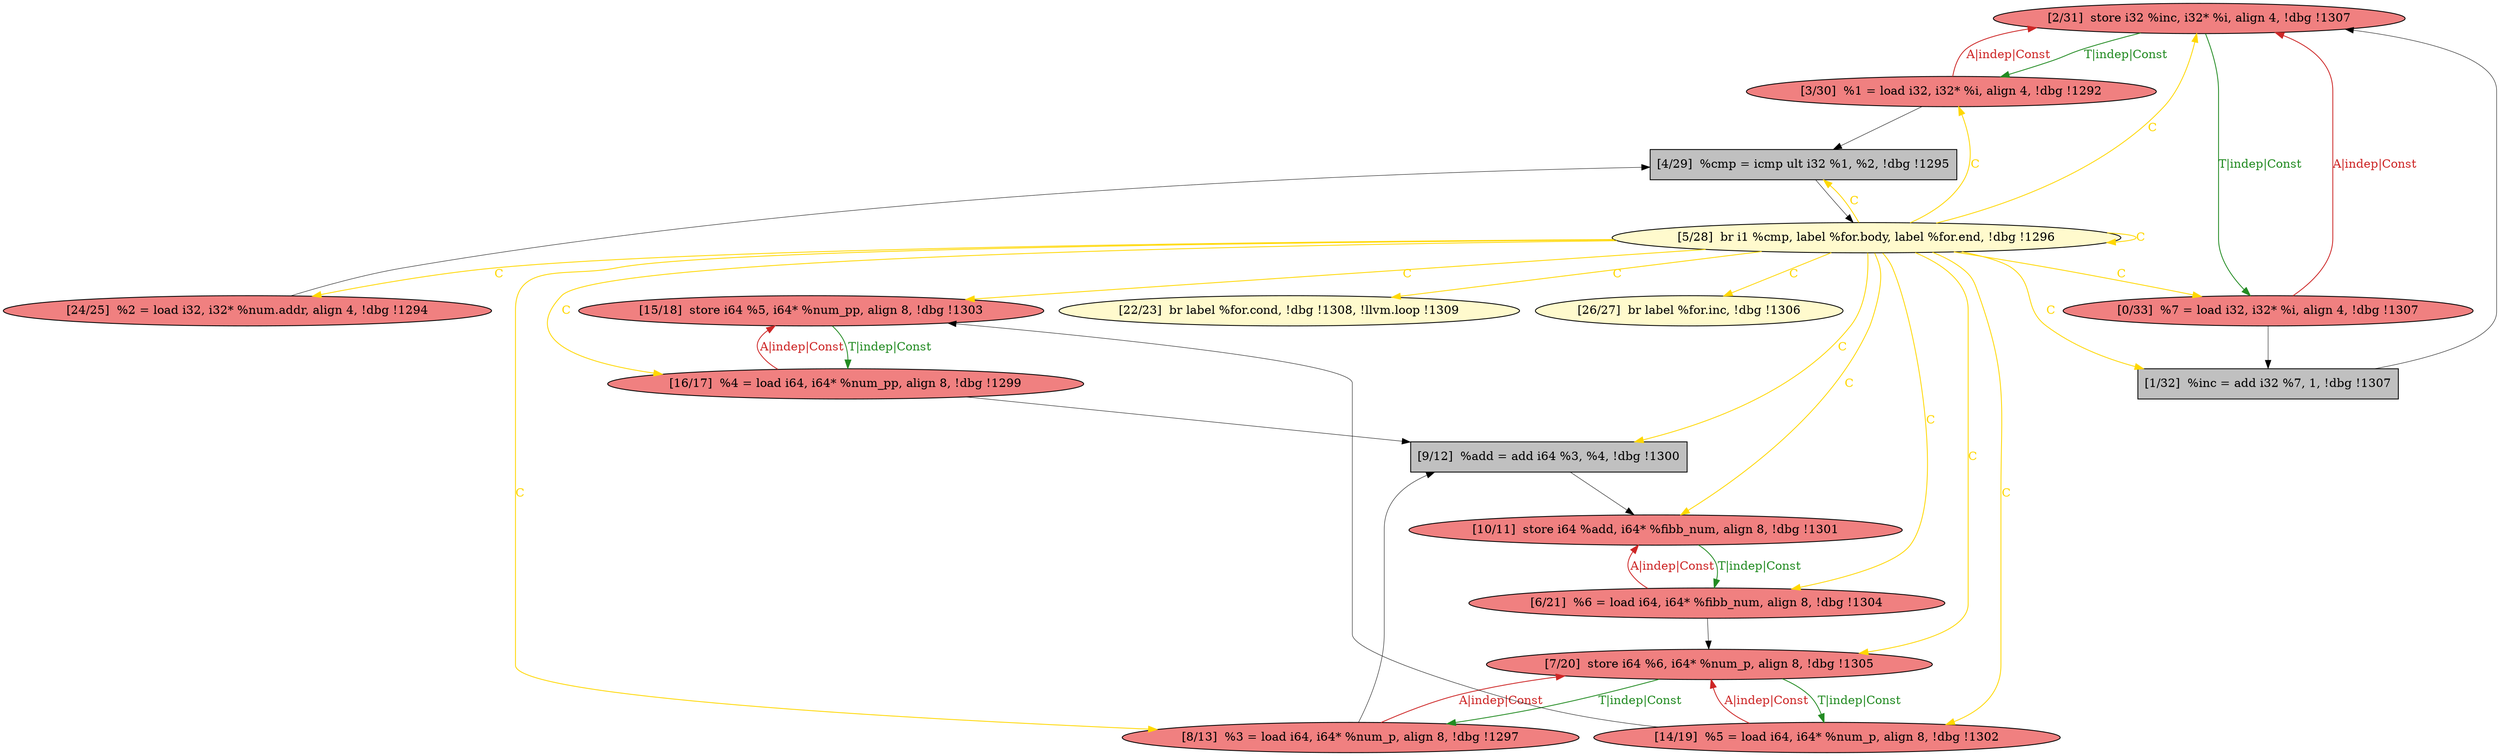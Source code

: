 
digraph G {


node208 [fillcolor=lightcoral,label="[2/31]  store i32 %inc, i32* %i, align 4, !dbg !1307",shape=ellipse,style=filled ]
node197 [fillcolor=lightcoral,label="[7/20]  store i64 %6, i64* %num_p, align 8, !dbg !1305",shape=ellipse,style=filled ]
node192 [fillcolor=lightcoral,label="[0/33]  %7 = load i32, i32* %i, align 4, !dbg !1307",shape=ellipse,style=filled ]
node199 [fillcolor=lemonchiffon,label="[22/23]  br label %for.cond, !dbg !1308, !llvm.loop !1309",shape=ellipse,style=filled ]
node204 [fillcolor=grey,label="[1/32]  %inc = add i32 %7, 1, !dbg !1307",shape=rectangle,style=filled ]
node196 [fillcolor=lightcoral,label="[8/13]  %3 = load i64, i64* %num_p, align 8, !dbg !1297",shape=ellipse,style=filled ]
node206 [fillcolor=lightcoral,label="[6/21]  %6 = load i64, i64* %fibb_num, align 8, !dbg !1304",shape=ellipse,style=filled ]
node193 [fillcolor=lightcoral,label="[10/11]  store i64 %add, i64* %fibb_num, align 8, !dbg !1301",shape=ellipse,style=filled ]
node200 [fillcolor=lightcoral,label="[14/19]  %5 = load i64, i64* %num_p, align 8, !dbg !1302",shape=ellipse,style=filled ]
node201 [fillcolor=lightcoral,label="[3/30]  %1 = load i32, i32* %i, align 4, !dbg !1292",shape=ellipse,style=filled ]
node202 [fillcolor=lightcoral,label="[24/25]  %2 = load i32, i32* %num.addr, align 4, !dbg !1294",shape=ellipse,style=filled ]
node207 [fillcolor=lemonchiffon,label="[26/27]  br label %for.inc, !dbg !1306",shape=ellipse,style=filled ]
node195 [fillcolor=lemonchiffon,label="[5/28]  br i1 %cmp, label %for.body, label %for.end, !dbg !1296",shape=ellipse,style=filled ]
node198 [fillcolor=lightcoral,label="[16/17]  %4 = load i64, i64* %num_pp, align 8, !dbg !1299",shape=ellipse,style=filled ]
node203 [fillcolor=grey,label="[9/12]  %add = add i64 %3, %4, !dbg !1300",shape=rectangle,style=filled ]
node194 [fillcolor=grey,label="[4/29]  %cmp = icmp ult i32 %1, %2, !dbg !1295",shape=rectangle,style=filled ]
node205 [fillcolor=lightcoral,label="[15/18]  store i64 %5, i64* %num_pp, align 8, !dbg !1303",shape=ellipse,style=filled ]

node195->node205 [style=solid,color=gold,label="C",penwidth=1.0,fontcolor=gold ]
node195->node200 [style=solid,color=gold,label="C",penwidth=1.0,fontcolor=gold ]
node194->node195 [style=solid,color=black,label="",penwidth=0.5,fontcolor=black ]
node192->node204 [style=solid,color=black,label="",penwidth=0.5,fontcolor=black ]
node200->node197 [style=solid,color=firebrick3,label="A|indep|Const",penwidth=1.0,fontcolor=firebrick3 ]
node195->node203 [style=solid,color=gold,label="C",penwidth=1.0,fontcolor=gold ]
node196->node203 [style=solid,color=black,label="",penwidth=0.5,fontcolor=black ]
node196->node197 [style=solid,color=firebrick3,label="A|indep|Const",penwidth=1.0,fontcolor=firebrick3 ]
node197->node200 [style=solid,color=forestgreen,label="T|indep|Const",penwidth=1.0,fontcolor=forestgreen ]
node195->node198 [style=solid,color=gold,label="C",penwidth=1.0,fontcolor=gold ]
node195->node206 [style=solid,color=gold,label="C",penwidth=1.0,fontcolor=gold ]
node201->node208 [style=solid,color=firebrick3,label="A|indep|Const",penwidth=1.0,fontcolor=firebrick3 ]
node195->node208 [style=solid,color=gold,label="C",penwidth=1.0,fontcolor=gold ]
node198->node203 [style=solid,color=black,label="",penwidth=0.5,fontcolor=black ]
node200->node205 [style=solid,color=black,label="",penwidth=0.5,fontcolor=black ]
node203->node193 [style=solid,color=black,label="",penwidth=0.5,fontcolor=black ]
node195->node197 [style=solid,color=gold,label="C",penwidth=1.0,fontcolor=gold ]
node206->node193 [style=solid,color=firebrick3,label="A|indep|Const",penwidth=1.0,fontcolor=firebrick3 ]
node197->node196 [style=solid,color=forestgreen,label="T|indep|Const",penwidth=1.0,fontcolor=forestgreen ]
node204->node208 [style=solid,color=black,label="",penwidth=0.5,fontcolor=black ]
node206->node197 [style=solid,color=black,label="",penwidth=0.5,fontcolor=black ]
node195->node207 [style=solid,color=gold,label="C",penwidth=1.0,fontcolor=gold ]
node208->node201 [style=solid,color=forestgreen,label="T|indep|Const",penwidth=1.0,fontcolor=forestgreen ]
node192->node208 [style=solid,color=firebrick3,label="A|indep|Const",penwidth=1.0,fontcolor=firebrick3 ]
node195->node192 [style=solid,color=gold,label="C",penwidth=1.0,fontcolor=gold ]
node208->node192 [style=solid,color=forestgreen,label="T|indep|Const",penwidth=1.0,fontcolor=forestgreen ]
node195->node193 [style=solid,color=gold,label="C",penwidth=1.0,fontcolor=gold ]
node198->node205 [style=solid,color=firebrick3,label="A|indep|Const",penwidth=1.0,fontcolor=firebrick3 ]
node201->node194 [style=solid,color=black,label="",penwidth=0.5,fontcolor=black ]
node205->node198 [style=solid,color=forestgreen,label="T|indep|Const",penwidth=1.0,fontcolor=forestgreen ]
node195->node204 [style=solid,color=gold,label="C",penwidth=1.0,fontcolor=gold ]
node195->node199 [style=solid,color=gold,label="C",penwidth=1.0,fontcolor=gold ]
node195->node196 [style=solid,color=gold,label="C",penwidth=1.0,fontcolor=gold ]
node202->node194 [style=solid,color=black,label="",penwidth=0.5,fontcolor=black ]
node195->node201 [style=solid,color=gold,label="C",penwidth=1.0,fontcolor=gold ]
node195->node194 [style=solid,color=gold,label="C",penwidth=1.0,fontcolor=gold ]
node195->node202 [style=solid,color=gold,label="C",penwidth=1.0,fontcolor=gold ]
node193->node206 [style=solid,color=forestgreen,label="T|indep|Const",penwidth=1.0,fontcolor=forestgreen ]
node195->node195 [style=solid,color=gold,label="C",penwidth=1.0,fontcolor=gold ]


}

